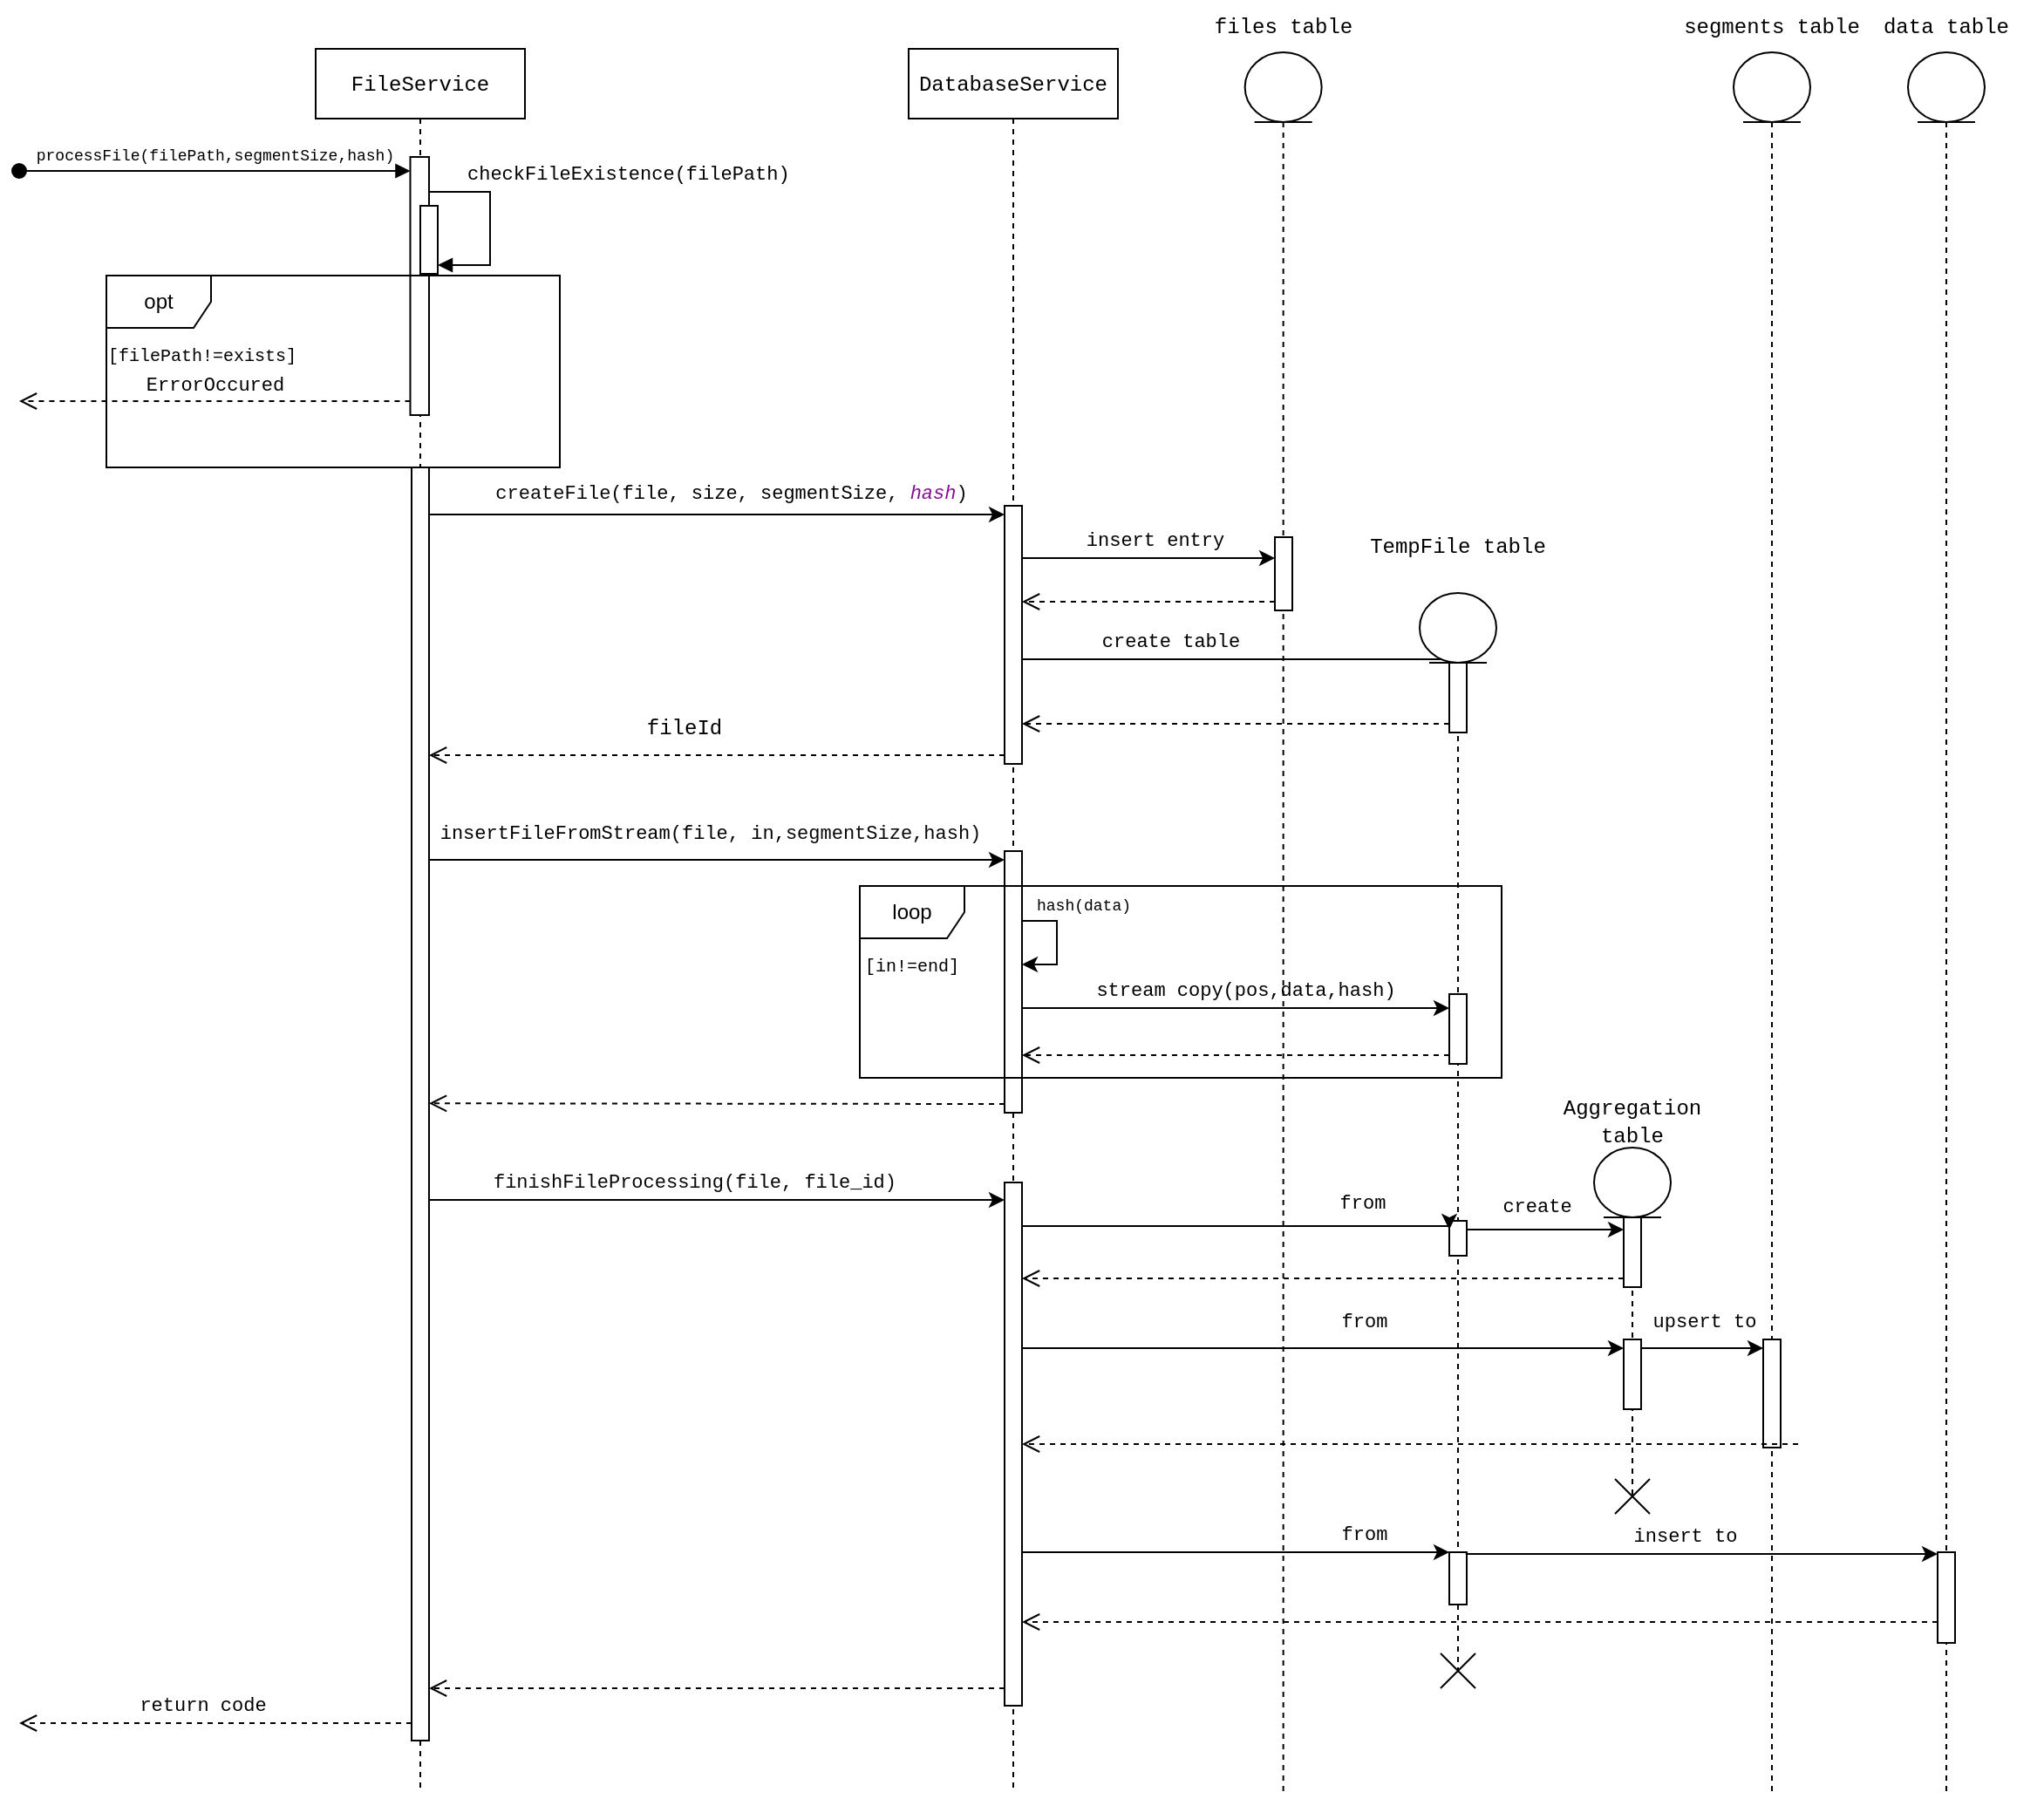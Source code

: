 <mxfile version="24.8.3">
  <diagram name="Page-1" id="FwckPDWDACkreD_5h-Wm">
    <mxGraphModel dx="2794" dy="1128" grid="1" gridSize="10" guides="1" tooltips="1" connect="1" arrows="1" fold="1" page="1" pageScale="1" pageWidth="850" pageHeight="1100" math="0" shadow="0">
      <root>
        <mxCell id="0" />
        <mxCell id="1" parent="0" />
        <mxCell id="CI8cioykrOdM-eLzi9sP-1" value="&lt;font face=&quot;Courier New&quot;&gt;FileService&lt;/font&gt;" style="shape=umlLifeline;perimeter=lifelinePerimeter;whiteSpace=wrap;html=1;container=0;dropTarget=0;collapsible=0;recursiveResize=0;outlineConnect=0;portConstraint=eastwest;newEdgeStyle={&quot;edgeStyle&quot;:&quot;elbowEdgeStyle&quot;,&quot;elbow&quot;:&quot;vertical&quot;,&quot;curved&quot;:0,&quot;rounded&quot;:0};" parent="1" vertex="1">
          <mxGeometry x="-650" y="48" width="120" height="1000" as="geometry" />
        </mxCell>
        <mxCell id="CI8cioykrOdM-eLzi9sP-2" value="" style="html=1;points=[];perimeter=orthogonalPerimeter;outlineConnect=0;targetShapes=umlLifeline;portConstraint=eastwest;newEdgeStyle={&quot;edgeStyle&quot;:&quot;elbowEdgeStyle&quot;,&quot;elbow&quot;:&quot;vertical&quot;,&quot;curved&quot;:0,&quot;rounded&quot;:0};" parent="CI8cioykrOdM-eLzi9sP-1" vertex="1">
          <mxGeometry x="55" y="240" width="10" height="730" as="geometry" />
        </mxCell>
        <mxCell id="CI8cioykrOdM-eLzi9sP-3" value="&lt;font style=&quot;font-size: 9px;&quot; face=&quot;Courier New&quot;&gt;processFile(filePath,segmentSize,&lt;/font&gt;&lt;span style=&quot;font-family: &amp;quot;Courier New&amp;quot;; font-size: 9px;&quot;&gt;hash&lt;/span&gt;&lt;font style=&quot;font-size: 9px;&quot; face=&quot;Courier New&quot;&gt;)&lt;/font&gt;" style="html=1;verticalAlign=bottom;startArrow=oval;endArrow=block;startSize=8;edgeStyle=elbowEdgeStyle;elbow=vertical;curved=0;rounded=0;" parent="CI8cioykrOdM-eLzi9sP-1" target="xQa--BsMh7kRlOGKM1sf-1" edge="1">
          <mxGeometry relative="1" as="geometry">
            <mxPoint x="-170" y="70" as="sourcePoint" />
            <Array as="points">
              <mxPoint x="-150" y="70" />
            </Array>
          </mxGeometry>
        </mxCell>
        <mxCell id="CI8cioykrOdM-eLzi9sP-5" value="&lt;font style=&quot;font-size: 11px;&quot; face=&quot;Courier New&quot;&gt;checkFileExistence(filePath)&lt;/font&gt;" style="html=1;align=left;spacingLeft=2;endArrow=block;rounded=0;edgeStyle=orthogonalEdgeStyle;curved=0;rounded=0;" parent="CI8cioykrOdM-eLzi9sP-1" source="xQa--BsMh7kRlOGKM1sf-1" target="CI8cioykrOdM-eLzi9sP-4" edge="1">
          <mxGeometry x="-0.664" y="10" relative="1" as="geometry">
            <mxPoint x="155" y="110" as="sourcePoint" />
            <Array as="points">
              <mxPoint x="100" y="82" />
              <mxPoint x="100" y="124" />
            </Array>
            <mxPoint x="150" y="160" as="targetPoint" />
            <mxPoint as="offset" />
          </mxGeometry>
        </mxCell>
        <mxCell id="xQa--BsMh7kRlOGKM1sf-1" value="" style="html=1;points=[];perimeter=orthogonalPerimeter;outlineConnect=0;targetShapes=umlLifeline;portConstraint=eastwest;newEdgeStyle={&quot;edgeStyle&quot;:&quot;elbowEdgeStyle&quot;,&quot;elbow&quot;:&quot;vertical&quot;,&quot;curved&quot;:0,&quot;rounded&quot;:0};" vertex="1" parent="CI8cioykrOdM-eLzi9sP-1">
          <mxGeometry x="54.24" y="62" width="10.76" height="148" as="geometry" />
        </mxCell>
        <mxCell id="CI8cioykrOdM-eLzi9sP-4" value="" style="html=1;points=[[0,0,0,0,5],[0,1,0,0,-5],[1,0,0,0,5],[1,1,0,0,-5]];perimeter=orthogonalPerimeter;outlineConnect=0;targetShapes=umlLifeline;portConstraint=eastwest;newEdgeStyle={&quot;curved&quot;:0,&quot;rounded&quot;:0};" parent="CI8cioykrOdM-eLzi9sP-1" vertex="1">
          <mxGeometry x="60" y="90" width="10" height="39" as="geometry" />
        </mxCell>
        <mxCell id="CI8cioykrOdM-eLzi9sP-6" value="&lt;font face=&quot;Courier New&quot;&gt;DatabaseService&lt;/font&gt;" style="shape=umlLifeline;perimeter=lifelinePerimeter;whiteSpace=wrap;html=1;container=0;dropTarget=0;collapsible=0;recursiveResize=0;outlineConnect=0;portConstraint=eastwest;newEdgeStyle={&quot;edgeStyle&quot;:&quot;elbowEdgeStyle&quot;,&quot;elbow&quot;:&quot;vertical&quot;,&quot;curved&quot;:0,&quot;rounded&quot;:0};" parent="1" vertex="1">
          <mxGeometry x="-310" y="48" width="120" height="1000" as="geometry" />
        </mxCell>
        <mxCell id="CI8cioykrOdM-eLzi9sP-7" value="" style="html=1;points=[[0,0,0,0,5],[0,1,0,0,-5],[1,0,0,0,5],[1,1,0,0,-5]];perimeter=orthogonalPerimeter;outlineConnect=0;targetShapes=umlLifeline;portConstraint=eastwest;newEdgeStyle={&quot;curved&quot;:0,&quot;rounded&quot;:0};" parent="CI8cioykrOdM-eLzi9sP-6" vertex="1">
          <mxGeometry x="55" y="262" width="10" height="148" as="geometry" />
        </mxCell>
        <mxCell id="CI8cioykrOdM-eLzi9sP-8" value="" style="html=1;points=[[0,0,0,0,5],[0,1,0,0,-5],[1,0,0,0,5],[1,1,0,0,-5]];perimeter=orthogonalPerimeter;outlineConnect=0;targetShapes=umlLifeline;portConstraint=eastwest;newEdgeStyle={&quot;curved&quot;:0,&quot;rounded&quot;:0};" parent="CI8cioykrOdM-eLzi9sP-6" vertex="1">
          <mxGeometry x="55" y="460" width="10" height="150" as="geometry" />
        </mxCell>
        <mxCell id="CI8cioykrOdM-eLzi9sP-9" style="edgeStyle=orthogonalEdgeStyle;rounded=0;orthogonalLoop=1;jettySize=auto;html=1;curved=0;exitX=1;exitY=0;exitDx=0;exitDy=5;exitPerimeter=0;" parent="CI8cioykrOdM-eLzi9sP-6" edge="1">
          <mxGeometry relative="1" as="geometry">
            <mxPoint x="65" y="500" as="sourcePoint" />
            <mxPoint x="65" y="525" as="targetPoint" />
            <Array as="points">
              <mxPoint x="85" y="500" />
              <mxPoint x="85" y="525" />
            </Array>
          </mxGeometry>
        </mxCell>
        <mxCell id="CI8cioykrOdM-eLzi9sP-10" value="&lt;font face=&quot;Courier New&quot; style=&quot;font-size: 9px;&quot;&gt;hash(data)&lt;/font&gt;" style="edgeLabel;html=1;align=center;verticalAlign=middle;resizable=0;points=[];labelBackgroundColor=none;" parent="CI8cioykrOdM-eLzi9sP-9" vertex="1" connectable="0">
          <mxGeometry x="-0.367" y="-1" relative="1" as="geometry">
            <mxPoint x="16" y="-11" as="offset" />
          </mxGeometry>
        </mxCell>
        <mxCell id="CI8cioykrOdM-eLzi9sP-11" value="" style="html=1;points=[[0,0,0,0,5],[0,1,0,0,-5],[1,0,0,0,5],[1,1,0,0,-5]];perimeter=orthogonalPerimeter;outlineConnect=0;targetShapes=umlLifeline;portConstraint=eastwest;newEdgeStyle={&quot;curved&quot;:0,&quot;rounded&quot;:0};" parent="CI8cioykrOdM-eLzi9sP-6" vertex="1">
          <mxGeometry x="55" y="650" width="10" height="300" as="geometry" />
        </mxCell>
        <mxCell id="CI8cioykrOdM-eLzi9sP-12" value="" style="shape=umlLifeline;perimeter=lifelinePerimeter;whiteSpace=wrap;html=1;container=1;dropTarget=0;collapsible=0;recursiveResize=0;outlineConnect=0;portConstraint=eastwest;newEdgeStyle={&quot;curved&quot;:0,&quot;rounded&quot;:0};participant=umlEntity;size=40;" parent="1" vertex="1">
          <mxGeometry x="163" y="50" width="44" height="1000" as="geometry" />
        </mxCell>
        <mxCell id="CI8cioykrOdM-eLzi9sP-13" value="" style="html=1;points=[[0,0,0,0,5],[0,1,0,0,-5],[1,0,0,0,5],[1,1,0,0,-5]];perimeter=orthogonalPerimeter;outlineConnect=0;targetShapes=umlLifeline;portConstraint=eastwest;newEdgeStyle={&quot;curved&quot;:0,&quot;rounded&quot;:0};" parent="CI8cioykrOdM-eLzi9sP-12" vertex="1">
          <mxGeometry x="17" y="738" width="10" height="62" as="geometry" />
        </mxCell>
        <mxCell id="CI8cioykrOdM-eLzi9sP-14" value="&lt;span style=&quot;font-family: &amp;quot;Courier New&amp;quot;;&quot;&gt;segments table&lt;/span&gt;" style="text;html=1;align=center;verticalAlign=middle;whiteSpace=wrap;rounded=0;" parent="1" vertex="1">
          <mxGeometry x="130" y="20" width="110" height="30" as="geometry" />
        </mxCell>
        <mxCell id="CI8cioykrOdM-eLzi9sP-15" value="&lt;font size=&quot;1&quot; face=&quot;Courier New&quot;&gt;[filePath!=exists]&lt;/font&gt;" style="text;html=1;align=center;verticalAlign=middle;whiteSpace=wrap;rounded=0;" parent="1" vertex="1">
          <mxGeometry x="-770" y="208" width="110" height="30" as="geometry" />
        </mxCell>
        <mxCell id="CI8cioykrOdM-eLzi9sP-16" value="opt" style="shape=umlFrame;whiteSpace=wrap;html=1;pointerEvents=0;" parent="1" vertex="1">
          <mxGeometry x="-770" y="178" width="260" height="110" as="geometry" />
        </mxCell>
        <mxCell id="CI8cioykrOdM-eLzi9sP-17" value="&lt;font face=&quot;Courier New&quot; style=&quot;font-size: 11px;&quot;&gt;ErrorOccured&lt;/font&gt;" style="html=1;verticalAlign=bottom;endArrow=open;dashed=1;endSize=8;curved=0;rounded=0;" parent="1" source="xQa--BsMh7kRlOGKM1sf-1" edge="1">
          <mxGeometry relative="1" as="geometry">
            <mxPoint x="-600" y="268" as="sourcePoint" />
            <mxPoint x="-820" y="250" as="targetPoint" />
          </mxGeometry>
        </mxCell>
        <mxCell id="CI8cioykrOdM-eLzi9sP-18" style="edgeStyle=elbowEdgeStyle;rounded=0;orthogonalLoop=1;jettySize=auto;html=1;elbow=vertical;curved=0;entryX=0;entryY=0;entryDx=0;entryDy=5;entryPerimeter=0;" parent="1" source="CI8cioykrOdM-eLzi9sP-2" target="CI8cioykrOdM-eLzi9sP-7" edge="1">
          <mxGeometry relative="1" as="geometry" />
        </mxCell>
        <mxCell id="CI8cioykrOdM-eLzi9sP-19" value="&lt;font style=&quot;font-weight: normal; font-size: 11px;&quot; face=&quot;Courier New&quot;&gt;&lt;span style=&quot;color: rgb(8, 8, 8); text-align: left;&quot;&gt;createFile(&lt;/span&gt;&lt;span style=&quot;text-align: left;&quot;&gt;file&lt;/span&gt;&lt;span style=&quot;color: rgb(8, 8, 8); text-align: left;&quot;&gt;,&amp;nbsp;&lt;/span&gt;&lt;span style=&quot;text-align: left;&quot;&gt;size&lt;/span&gt;&lt;span style=&quot;color: rgb(8, 8, 8); text-align: left;&quot;&gt;,&amp;nbsp;&lt;/span&gt;&lt;span style=&quot;text-align: left;&quot;&gt;segmentSize&lt;/span&gt;&lt;span style=&quot;color: rgb(8, 8, 8); text-align: left;&quot;&gt;,&amp;nbsp;&lt;/span&gt;&lt;span style=&quot;text-align: left; color: rgb(135, 16, 148); font-style: italic;&quot;&gt;hash&lt;/span&gt;&lt;span style=&quot;color: rgb(8, 8, 8); text-align: left;&quot;&gt;)&lt;/span&gt;&lt;/font&gt;" style="edgeLabel;html=1;align=center;verticalAlign=middle;resizable=0;points=[];fontFamily=Helvetica;fontSize=11;fontColor=default;labelBackgroundColor=none;autosize=1;fillColor=none;gradientColor=none;fontStyle=1" parent="CI8cioykrOdM-eLzi9sP-18" vertex="1" connectable="0">
          <mxGeometry x="0.208" y="2" width="290" height="30" relative="1" as="geometry">
            <mxPoint x="-172" y="-25" as="offset" />
          </mxGeometry>
        </mxCell>
        <mxCell id="CI8cioykrOdM-eLzi9sP-20" value="" style="shape=umlLifeline;perimeter=lifelinePerimeter;whiteSpace=wrap;html=1;container=1;dropTarget=0;collapsible=0;recursiveResize=0;outlineConnect=0;portConstraint=eastwest;newEdgeStyle={&quot;curved&quot;:0,&quot;rounded&quot;:0};participant=umlEntity;size=40;" parent="1" vertex="1">
          <mxGeometry x="-117.17" y="50" width="44" height="1000" as="geometry" />
        </mxCell>
        <mxCell id="CI8cioykrOdM-eLzi9sP-21" value="" style="html=1;points=[[0,0,0,0,5],[0,1,0,0,-5],[1,0,0,0,5],[1,1,0,0,-5]];perimeter=orthogonalPerimeter;outlineConnect=0;targetShapes=umlLifeline;portConstraint=eastwest;newEdgeStyle={&quot;curved&quot;:0,&quot;rounded&quot;:0};" parent="CI8cioykrOdM-eLzi9sP-20" vertex="1">
          <mxGeometry x="17.17" y="278" width="10" height="42" as="geometry" />
        </mxCell>
        <mxCell id="CI8cioykrOdM-eLzi9sP-22" value="&lt;font face=&quot;Courier New&quot;&gt;files table&lt;/font&gt;" style="text;html=1;align=center;verticalAlign=middle;whiteSpace=wrap;rounded=0;" parent="1" vertex="1">
          <mxGeometry x="-138.0" y="20" width="85.66" height="30" as="geometry" />
        </mxCell>
        <mxCell id="CI8cioykrOdM-eLzi9sP-23" value="" style="shape=umlLifeline;perimeter=lifelinePerimeter;whiteSpace=wrap;html=1;container=1;dropTarget=0;collapsible=0;recursiveResize=0;outlineConnect=0;portConstraint=eastwest;newEdgeStyle={&quot;curved&quot;:0,&quot;rounded&quot;:0};participant=umlEntity;size=40;" parent="1" vertex="1">
          <mxGeometry x="263.0" y="50" width="44" height="1000" as="geometry" />
        </mxCell>
        <mxCell id="CI8cioykrOdM-eLzi9sP-25" value="&lt;span style=&quot;font-family: &amp;quot;Courier New&amp;quot;;&quot;&gt;data table&lt;/span&gt;" style="text;html=1;align=center;verticalAlign=middle;whiteSpace=wrap;rounded=0;" parent="1" vertex="1">
          <mxGeometry x="230.0" y="20" width="110" height="30" as="geometry" />
        </mxCell>
        <mxCell id="CI8cioykrOdM-eLzi9sP-26" style="edgeStyle=orthogonalEdgeStyle;rounded=0;orthogonalLoop=1;jettySize=auto;html=1;curved=0;" parent="1" source="CI8cioykrOdM-eLzi9sP-7" target="CI8cioykrOdM-eLzi9sP-21" edge="1">
          <mxGeometry relative="1" as="geometry">
            <Array as="points">
              <mxPoint x="-140" y="340" />
              <mxPoint x="-140" y="340" />
            </Array>
            <mxPoint x="-265" y="338.0" as="sourcePoint" />
            <mxPoint x="-100" y="338.0" as="targetPoint" />
          </mxGeometry>
        </mxCell>
        <mxCell id="CI8cioykrOdM-eLzi9sP-27" value="&lt;font style=&quot;font-weight: normal; font-size: 11px;&quot; face=&quot;Courier New&quot;&gt;insert entry&lt;/font&gt;" style="edgeLabel;html=1;align=center;verticalAlign=middle;resizable=0;points=[];labelBackgroundColor=none;fontStyle=1" parent="CI8cioykrOdM-eLzi9sP-26" vertex="1" connectable="0">
          <mxGeometry x="-0.102" y="-1" relative="1" as="geometry">
            <mxPoint x="11" y="-11" as="offset" />
          </mxGeometry>
        </mxCell>
        <mxCell id="CI8cioykrOdM-eLzi9sP-28" style="edgeStyle=orthogonalEdgeStyle;rounded=0;orthogonalLoop=1;jettySize=auto;html=1;curved=0;" parent="1" source="CI8cioykrOdM-eLzi9sP-7" target="CI8cioykrOdM-eLzi9sP-31" edge="1">
          <mxGeometry relative="1" as="geometry">
            <mxPoint x="-220" y="398" as="sourcePoint" />
            <mxPoint x="10.0" y="388" as="targetPoint" />
            <Array as="points">
              <mxPoint x="-210" y="398" />
              <mxPoint x="-210" y="398" />
            </Array>
          </mxGeometry>
        </mxCell>
        <mxCell id="CI8cioykrOdM-eLzi9sP-29" value="&lt;font style=&quot;font-size: 11px; font-weight: normal;&quot; face=&quot;Courier New&quot;&gt;create table&lt;/font&gt;" style="edgeLabel;html=1;align=center;verticalAlign=middle;resizable=0;points=[];labelBackgroundColor=none;fontStyle=1" parent="CI8cioykrOdM-eLzi9sP-28" vertex="1" connectable="0">
          <mxGeometry x="-0.32" y="-1" relative="1" as="geometry">
            <mxPoint x="-1" y="-11" as="offset" />
          </mxGeometry>
        </mxCell>
        <mxCell id="CI8cioykrOdM-eLzi9sP-30" value="" style="shape=umlLifeline;perimeter=lifelinePerimeter;whiteSpace=wrap;html=1;container=1;dropTarget=0;collapsible=0;recursiveResize=0;outlineConnect=0;portConstraint=eastwest;newEdgeStyle={&quot;curved&quot;:0,&quot;rounded&quot;:0};participant=umlEntity;size=40;" parent="1" vertex="1">
          <mxGeometry x="-17" y="360" width="44" height="620" as="geometry" />
        </mxCell>
        <mxCell id="CI8cioykrOdM-eLzi9sP-31" value="" style="html=1;points=[[0,0,0,0,5],[0,1,0,0,-5],[1,0,0,0,5],[1,1,0,0,-5]];perimeter=orthogonalPerimeter;outlineConnect=0;targetShapes=umlLifeline;portConstraint=eastwest;newEdgeStyle={&quot;curved&quot;:0,&quot;rounded&quot;:0};" parent="CI8cioykrOdM-eLzi9sP-30" vertex="1">
          <mxGeometry x="17" y="40" width="10" height="40" as="geometry" />
        </mxCell>
        <mxCell id="CI8cioykrOdM-eLzi9sP-32" value="" style="html=1;points=[[0,0,0,0,5],[0,1,0,0,-5],[1,0,0,0,5],[1,1,0,0,-5]];perimeter=orthogonalPerimeter;outlineConnect=0;targetShapes=umlLifeline;portConstraint=eastwest;newEdgeStyle={&quot;curved&quot;:0,&quot;rounded&quot;:0};" parent="CI8cioykrOdM-eLzi9sP-30" vertex="1">
          <mxGeometry x="17" y="230" width="10" height="40" as="geometry" />
        </mxCell>
        <mxCell id="CI8cioykrOdM-eLzi9sP-33" value="" style="html=1;points=[[0,0,0,0,5],[0,1,0,0,-5],[1,0,0,0,5],[1,1,0,0,-5]];perimeter=orthogonalPerimeter;outlineConnect=0;targetShapes=umlLifeline;portConstraint=eastwest;newEdgeStyle={&quot;curved&quot;:0,&quot;rounded&quot;:0};" parent="CI8cioykrOdM-eLzi9sP-30" vertex="1">
          <mxGeometry x="17" y="360" width="10" height="20" as="geometry" />
        </mxCell>
        <mxCell id="CI8cioykrOdM-eLzi9sP-34" value="" style="html=1;points=[[0,0,0,0,5],[0,1,0,0,-5],[1,0,0,0,5],[1,1,0,0,-5]];perimeter=orthogonalPerimeter;outlineConnect=0;targetShapes=umlLifeline;portConstraint=eastwest;newEdgeStyle={&quot;curved&quot;:0,&quot;rounded&quot;:0};" parent="CI8cioykrOdM-eLzi9sP-30" vertex="1">
          <mxGeometry x="17" y="550" width="10" height="30" as="geometry" />
        </mxCell>
        <mxCell id="CI8cioykrOdM-eLzi9sP-35" value="&lt;font face=&quot;Courier New&quot;&gt;TempFile table&lt;/font&gt;" style="text;html=1;align=center;verticalAlign=middle;whiteSpace=wrap;rounded=0;" parent="1" vertex="1">
          <mxGeometry x="-50" y="318" width="110" height="30" as="geometry" />
        </mxCell>
        <mxCell id="CI8cioykrOdM-eLzi9sP-36" value="" style="shape=umlDestroy;html=1;" parent="1" vertex="1">
          <mxGeometry x="-5" y="968" width="20" height="20" as="geometry" />
        </mxCell>
        <mxCell id="CI8cioykrOdM-eLzi9sP-37" value="" style="html=1;verticalAlign=bottom;endArrow=open;dashed=1;endSize=8;curved=0;rounded=0;exitX=0;exitY=1;exitDx=0;exitDy=-5;exitPerimeter=0;" parent="1" source="CI8cioykrOdM-eLzi9sP-31" target="CI8cioykrOdM-eLzi9sP-7" edge="1">
          <mxGeometry relative="1" as="geometry">
            <mxPoint x="50" y="498" as="sourcePoint" />
            <mxPoint x="-30" y="498" as="targetPoint" />
          </mxGeometry>
        </mxCell>
        <mxCell id="CI8cioykrOdM-eLzi9sP-38" value="" style="html=1;verticalAlign=bottom;endArrow=open;dashed=1;endSize=8;curved=0;rounded=0;exitX=0;exitY=1;exitDx=0;exitDy=-5;exitPerimeter=0;" parent="1" source="CI8cioykrOdM-eLzi9sP-21" target="CI8cioykrOdM-eLzi9sP-7" edge="1">
          <mxGeometry relative="1" as="geometry">
            <mxPoint x="10" y="413" as="sourcePoint" />
            <mxPoint x="-275" y="413" as="targetPoint" />
          </mxGeometry>
        </mxCell>
        <mxCell id="CI8cioykrOdM-eLzi9sP-39" value="" style="html=1;verticalAlign=bottom;endArrow=open;dashed=1;endSize=8;curved=0;rounded=0;exitX=0;exitY=1;exitDx=0;exitDy=-5;exitPerimeter=0;" parent="1" source="CI8cioykrOdM-eLzi9sP-7" target="CI8cioykrOdM-eLzi9sP-2" edge="1">
          <mxGeometry relative="1" as="geometry">
            <mxPoint x="10" y="443" as="sourcePoint" />
            <mxPoint x="-275" y="443" as="targetPoint" />
          </mxGeometry>
        </mxCell>
        <mxCell id="CI8cioykrOdM-eLzi9sP-40" value="&lt;font style=&quot;font-weight: normal; font-size: 12px;&quot; face=&quot;Courier New&quot;&gt;fileId&lt;/font&gt;" style="edgeLabel;html=1;align=center;verticalAlign=middle;resizable=0;points=[];labelBackgroundColor=none;fontStyle=1" parent="CI8cioykrOdM-eLzi9sP-39" vertex="1" connectable="0">
          <mxGeometry x="0.939" y="-5" relative="1" as="geometry">
            <mxPoint x="136" y="-10" as="offset" />
          </mxGeometry>
        </mxCell>
        <mxCell id="CI8cioykrOdM-eLzi9sP-41" style="edgeStyle=elbowEdgeStyle;rounded=0;orthogonalLoop=1;jettySize=auto;html=1;elbow=vertical;curved=0;entryX=0;entryY=0;entryDx=0;entryDy=5;entryPerimeter=0;" parent="1" source="CI8cioykrOdM-eLzi9sP-2" target="CI8cioykrOdM-eLzi9sP-8" edge="1">
          <mxGeometry relative="1" as="geometry" />
        </mxCell>
        <mxCell id="CI8cioykrOdM-eLzi9sP-42" value="&lt;pre style=&quot;color: rgb(8, 8, 8); text-align: left;&quot;&gt;&lt;font face=&quot;Courier New&quot; style=&quot;font-weight: normal; font-size: 11px;&quot;&gt;&lt;span style=&quot;color: rgb(0, 0, 0);&quot;&gt;insertFileFromStream&lt;/span&gt;(&lt;span style=&quot;color: rgb(0, 0, 0);&quot;&gt;file&lt;/span&gt;,&lt;font style=&quot;&quot;&gt; &lt;span style=&quot;color: rgb(0, 0, 0);&quot;&gt;in,&lt;/span&gt;&lt;/font&gt;segmentSize,hash)&lt;/font&gt;&lt;/pre&gt;" style="edgeLabel;html=1;align=center;verticalAlign=middle;resizable=0;points=[];labelBackgroundColor=none;fontStyle=1" parent="CI8cioykrOdM-eLzi9sP-41" vertex="1" connectable="0">
          <mxGeometry x="-0.422" y="-2" relative="1" as="geometry">
            <mxPoint x="65" y="-17" as="offset" />
          </mxGeometry>
        </mxCell>
        <mxCell id="CI8cioykrOdM-eLzi9sP-43" value="&lt;font size=&quot;1&quot; face=&quot;Courier New&quot;&gt;[in!=end]&lt;/font&gt;" style="text;html=1;align=center;verticalAlign=middle;whiteSpace=wrap;rounded=0;" parent="1" vertex="1">
          <mxGeometry x="-338" y="558" width="60" height="30" as="geometry" />
        </mxCell>
        <mxCell id="CI8cioykrOdM-eLzi9sP-44" style="edgeStyle=orthogonalEdgeStyle;rounded=0;orthogonalLoop=1;jettySize=auto;html=1;curved=0;" parent="1" source="CI8cioykrOdM-eLzi9sP-8" target="CI8cioykrOdM-eLzi9sP-32" edge="1">
          <mxGeometry relative="1" as="geometry">
            <mxPoint x="-260" y="558" as="sourcePoint" />
            <mxPoint x="5" y="558" as="targetPoint" />
            <Array as="points">
              <mxPoint x="-130" y="598" />
              <mxPoint x="-130" y="598" />
            </Array>
          </mxGeometry>
        </mxCell>
        <mxCell id="CI8cioykrOdM-eLzi9sP-45" value="&lt;font style=&quot;font-weight: normal; font-size: 11px;&quot; face=&quot;Courier New&quot;&gt;stream copy(pos,data,hash)&lt;/font&gt;" style="edgeLabel;html=1;align=center;verticalAlign=middle;resizable=0;points=[];labelBackgroundColor=none;fontStyle=1" parent="CI8cioykrOdM-eLzi9sP-44" vertex="1" connectable="0">
          <mxGeometry x="-0.19" y="-1" relative="1" as="geometry">
            <mxPoint x="29" y="-11" as="offset" />
          </mxGeometry>
        </mxCell>
        <mxCell id="CI8cioykrOdM-eLzi9sP-46" value="" style="html=1;verticalAlign=bottom;endArrow=open;dashed=1;endSize=8;curved=0;rounded=0;exitX=0;exitY=1;exitDx=0;exitDy=-5;exitPerimeter=0;" parent="1" source="CI8cioykrOdM-eLzi9sP-32" target="CI8cioykrOdM-eLzi9sP-8" edge="1">
          <mxGeometry relative="1" as="geometry">
            <mxPoint x="-5" y="578" as="sourcePoint" />
            <mxPoint x="-270" y="578" as="targetPoint" />
          </mxGeometry>
        </mxCell>
        <mxCell id="CI8cioykrOdM-eLzi9sP-47" style="edgeStyle=elbowEdgeStyle;rounded=0;orthogonalLoop=1;jettySize=auto;html=1;elbow=vertical;curved=0;" parent="1" target="CI8cioykrOdM-eLzi9sP-11" edge="1">
          <mxGeometry relative="1" as="geometry">
            <mxPoint x="-420" y="678.18" as="targetPoint" />
            <mxPoint x="-585" y="677.998" as="sourcePoint" />
            <Array as="points">
              <mxPoint x="-430" y="708" />
            </Array>
          </mxGeometry>
        </mxCell>
        <mxCell id="CI8cioykrOdM-eLzi9sP-48" value="loop" style="shape=umlFrame;whiteSpace=wrap;html=1;pointerEvents=0;" parent="1" vertex="1">
          <mxGeometry x="-338" y="528" width="368" height="110" as="geometry" />
        </mxCell>
        <mxCell id="CI8cioykrOdM-eLzi9sP-49" value="" style="html=1;verticalAlign=bottom;endArrow=open;dashed=1;endSize=8;curved=0;rounded=0;exitX=0;exitY=1;exitDx=0;exitDy=-5;exitPerimeter=0;" parent="1" source="CI8cioykrOdM-eLzi9sP-8" edge="1">
          <mxGeometry relative="1" as="geometry">
            <mxPoint x="-320" y="652.64" as="sourcePoint" />
            <mxPoint x="-585" y="652.64" as="targetPoint" />
          </mxGeometry>
        </mxCell>
        <mxCell id="CI8cioykrOdM-eLzi9sP-50" value="&lt;pre style=&quot;color: rgb(8, 8, 8); text-align: left;&quot;&gt;&lt;font face=&quot;Courier New&quot; style=&quot;font-size: 11px;&quot;&gt;finishFileProcessing(&lt;span style=&quot;color: rgb(0, 0, 0);&quot;&gt;file&lt;/span&gt;, &lt;span style=&quot;color: rgb(0, 0, 0);&quot;&gt;file_id&lt;/span&gt;)&lt;/font&gt;&lt;/pre&gt;" style="edgeLabel;html=1;align=center;verticalAlign=middle;resizable=0;points=[];labelBackgroundColor=none;fontStyle=0" parent="CI8cioykrOdM-eLzi9sP-49" vertex="1" connectable="0">
          <mxGeometry x="0.291" y="-3" relative="1" as="geometry">
            <mxPoint x="35" y="48" as="offset" />
          </mxGeometry>
        </mxCell>
        <mxCell id="CI8cioykrOdM-eLzi9sP-51" style="edgeStyle=orthogonalEdgeStyle;rounded=0;orthogonalLoop=1;jettySize=auto;html=1;curved=0;entryX=0;entryY=0;entryDx=0;entryDy=5;entryPerimeter=0;" parent="1" source="CI8cioykrOdM-eLzi9sP-11" target="CI8cioykrOdM-eLzi9sP-33" edge="1">
          <mxGeometry relative="1" as="geometry">
            <mxPoint x="-20" y="728" as="targetPoint" />
            <Array as="points">
              <mxPoint x="-190" y="723" />
              <mxPoint x="-190" y="723" />
            </Array>
          </mxGeometry>
        </mxCell>
        <mxCell id="CI8cioykrOdM-eLzi9sP-52" value="&lt;font style=&quot;font-weight: normal; font-size: 11px;&quot; face=&quot;Courier New&quot;&gt;from&lt;/font&gt;" style="edgeLabel;html=1;align=center;verticalAlign=middle;resizable=0;points=[];labelBackgroundColor=none;fontStyle=1" parent="CI8cioykrOdM-eLzi9sP-51" vertex="1" connectable="0">
          <mxGeometry x="-0.245" relative="1" as="geometry">
            <mxPoint x="102" y="-13" as="offset" />
          </mxGeometry>
        </mxCell>
        <mxCell id="CI8cioykrOdM-eLzi9sP-53" style="edgeStyle=orthogonalEdgeStyle;rounded=0;orthogonalLoop=1;jettySize=auto;html=1;curved=0;exitX=1;exitY=0;exitDx=0;exitDy=5;exitPerimeter=0;" parent="1" source="CI8cioykrOdM-eLzi9sP-33" target="CI8cioykrOdM-eLzi9sP-63" edge="1">
          <mxGeometry relative="1" as="geometry">
            <Array as="points">
              <mxPoint x="80" y="725" />
              <mxPoint x="80" y="725" />
            </Array>
          </mxGeometry>
        </mxCell>
        <mxCell id="CI8cioykrOdM-eLzi9sP-74" value="&lt;font face=&quot;Courier New&quot;&gt;create&lt;/font&gt;" style="edgeLabel;html=1;align=center;verticalAlign=middle;resizable=0;points=[];" parent="CI8cioykrOdM-eLzi9sP-53" vertex="1" connectable="0">
          <mxGeometry x="-0.448" y="-1" relative="1" as="geometry">
            <mxPoint x="15" y="-14" as="offset" />
          </mxGeometry>
        </mxCell>
        <mxCell id="CI8cioykrOdM-eLzi9sP-54" value="" style="html=1;verticalAlign=bottom;endArrow=open;dashed=1;endSize=8;curved=0;rounded=0;exitX=0;exitY=1;exitDx=0;exitDy=-5;exitPerimeter=0;" parent="1" source="CI8cioykrOdM-eLzi9sP-63" target="CI8cioykrOdM-eLzi9sP-11" edge="1">
          <mxGeometry relative="1" as="geometry">
            <mxPoint x="10" y="633" as="sourcePoint" />
            <mxPoint x="-255" y="633" as="targetPoint" />
          </mxGeometry>
        </mxCell>
        <mxCell id="CI8cioykrOdM-eLzi9sP-55" style="edgeStyle=orthogonalEdgeStyle;rounded=0;orthogonalLoop=1;jettySize=auto;html=1;curved=0;entryX=0;entryY=0;entryDx=0;entryDy=5;entryPerimeter=0;" parent="1" source="CI8cioykrOdM-eLzi9sP-11" target="CI8cioykrOdM-eLzi9sP-64" edge="1">
          <mxGeometry relative="1" as="geometry">
            <mxPoint x="60" y="828.0" as="targetPoint" />
            <Array as="points">
              <mxPoint x="-180" y="793" />
              <mxPoint x="-180" y="793" />
            </Array>
          </mxGeometry>
        </mxCell>
        <mxCell id="CI8cioykrOdM-eLzi9sP-56" value="&lt;font face=&quot;Courier New&quot; style=&quot;font-size: 11px; font-weight: normal;&quot;&gt;from&lt;/font&gt;" style="edgeLabel;html=1;align=center;verticalAlign=middle;resizable=0;points=[];labelBackgroundColor=none;fontStyle=1" parent="CI8cioykrOdM-eLzi9sP-55" vertex="1" connectable="0">
          <mxGeometry x="0.086" relative="1" as="geometry">
            <mxPoint x="8" y="-15" as="offset" />
          </mxGeometry>
        </mxCell>
        <mxCell id="CI8cioykrOdM-eLzi9sP-57" style="edgeStyle=orthogonalEdgeStyle;rounded=0;orthogonalLoop=1;jettySize=auto;html=1;curved=0;exitX=1;exitY=0;exitDx=0;exitDy=5;exitPerimeter=0;entryX=0;entryY=0;entryDx=0;entryDy=5;entryPerimeter=0;fontFamily=Helvetica;fontSize=11;fontColor=default;labelBackgroundColor=none;resizable=0;" parent="1" source="CI8cioykrOdM-eLzi9sP-64" target="CI8cioykrOdM-eLzi9sP-13" edge="1">
          <mxGeometry relative="1" as="geometry" />
        </mxCell>
        <mxCell id="CI8cioykrOdM-eLzi9sP-58" value="&lt;span style=&quot;font-family: &amp;quot;Courier New&amp;quot;; font-weight: 400;&quot;&gt;upsert to&lt;/span&gt;" style="edgeLabel;html=1;align=center;verticalAlign=middle;resizable=0;points=[];fontFamily=Helvetica;fontSize=11;fontColor=default;labelBackgroundColor=none;autosize=1;fillColor=none;gradientColor=none;fontStyle=1" parent="CI8cioykrOdM-eLzi9sP-57" vertex="1" connectable="0">
          <mxGeometry x="-0.016" y="-3" width="80" height="30" relative="1" as="geometry">
            <mxPoint x="-39" y="-33" as="offset" />
          </mxGeometry>
        </mxCell>
        <mxCell id="CI8cioykrOdM-eLzi9sP-59" value="" style="html=1;verticalAlign=bottom;endArrow=open;dashed=1;endSize=8;curved=0;rounded=0;" parent="1" target="CI8cioykrOdM-eLzi9sP-11" edge="1">
          <mxGeometry relative="1" as="geometry">
            <mxPoint x="200" y="848.0" as="sourcePoint" />
            <mxPoint x="-250" y="850" as="targetPoint" />
          </mxGeometry>
        </mxCell>
        <mxCell id="CI8cioykrOdM-eLzi9sP-60" value="" style="shape=umlLifeline;perimeter=lifelinePerimeter;whiteSpace=wrap;html=1;container=1;dropTarget=0;collapsible=0;recursiveResize=0;outlineConnect=0;portConstraint=eastwest;newEdgeStyle={&quot;curved&quot;:0,&quot;rounded&quot;:0};participant=umlEntity;size=40;" parent="1" vertex="1">
          <mxGeometry x="83" y="678" width="44" height="200" as="geometry" />
        </mxCell>
        <mxCell id="CI8cioykrOdM-eLzi9sP-61" value="&lt;font face=&quot;Courier New&quot;&gt;Aggregation table&lt;/font&gt;" style="text;html=1;align=center;verticalAlign=middle;whiteSpace=wrap;rounded=0;" parent="1" vertex="1">
          <mxGeometry x="50" y="648" width="110" height="30" as="geometry" />
        </mxCell>
        <mxCell id="CI8cioykrOdM-eLzi9sP-62" value="" style="shape=umlDestroy;html=1;" parent="1" vertex="1">
          <mxGeometry x="95" y="868" width="20" height="20" as="geometry" />
        </mxCell>
        <mxCell id="CI8cioykrOdM-eLzi9sP-63" value="" style="html=1;points=[[0,0,0,0,5],[0,1,0,0,-5],[1,0,0,0,5],[1,1,0,0,-5]];perimeter=orthogonalPerimeter;outlineConnect=0;targetShapes=umlLifeline;portConstraint=eastwest;newEdgeStyle={&quot;curved&quot;:0,&quot;rounded&quot;:0};" parent="1" vertex="1">
          <mxGeometry x="100" y="718" width="10" height="40" as="geometry" />
        </mxCell>
        <mxCell id="CI8cioykrOdM-eLzi9sP-64" value="" style="html=1;points=[[0,0,0,0,5],[0,1,0,0,-5],[1,0,0,0,5],[1,1,0,0,-5]];perimeter=orthogonalPerimeter;outlineConnect=0;targetShapes=umlLifeline;portConstraint=eastwest;newEdgeStyle={&quot;curved&quot;:0,&quot;rounded&quot;:0};" parent="1" vertex="1">
          <mxGeometry x="100" y="788" width="10" height="40" as="geometry" />
        </mxCell>
        <mxCell id="CI8cioykrOdM-eLzi9sP-65" style="edgeStyle=orthogonalEdgeStyle;rounded=0;orthogonalLoop=1;jettySize=auto;html=1;curved=0;fontFamily=Helvetica;fontSize=11;fontColor=default;labelBackgroundColor=none;autosize=1;resizable=0;" parent="1" target="CI8cioykrOdM-eLzi9sP-34" edge="1">
          <mxGeometry relative="1" as="geometry">
            <Array as="points">
              <mxPoint x="-245" y="910" />
            </Array>
            <mxPoint x="-245" y="920.0" as="sourcePoint" />
            <mxPoint y="922" as="targetPoint" />
          </mxGeometry>
        </mxCell>
        <mxCell id="CI8cioykrOdM-eLzi9sP-77" value="&lt;font face=&quot;Courier New&quot;&gt;from&lt;/font&gt;" style="edgeLabel;html=1;align=center;verticalAlign=middle;resizable=0;points=[];" parent="CI8cioykrOdM-eLzi9sP-65" vertex="1" connectable="0">
          <mxGeometry x="0.47" y="-4" relative="1" as="geometry">
            <mxPoint x="18" y="-14" as="offset" />
          </mxGeometry>
        </mxCell>
        <mxCell id="CI8cioykrOdM-eLzi9sP-66" style="edgeStyle=orthogonalEdgeStyle;rounded=0;orthogonalLoop=1;jettySize=auto;html=1;curved=0;fontFamily=Helvetica;fontSize=11;fontColor=default;labelBackgroundColor=none;autosize=1;resizable=0;" parent="1" target="CI8cioykrOdM-eLzi9sP-24" edge="1">
          <mxGeometry relative="1" as="geometry">
            <Array as="points">
              <mxPoint x="10" y="911" />
            </Array>
            <mxPoint x="9.93" y="909.999" as="sourcePoint" />
            <mxPoint x="324.1" y="921.94" as="targetPoint" />
          </mxGeometry>
        </mxCell>
        <mxCell id="CI8cioykrOdM-eLzi9sP-67" value="&lt;font face=&quot;Courier New&quot; style=&quot;font-weight: normal; font-size: 11px;&quot;&gt;insert to&lt;/font&gt;" style="edgeLabel;html=1;align=center;verticalAlign=middle;resizable=0;points=[];fontFamily=Helvetica;fontSize=11;fontColor=default;labelBackgroundColor=none;autosize=1;fillColor=none;gradientColor=none;fontStyle=1" parent="CI8cioykrOdM-eLzi9sP-66" vertex="1" connectable="0">
          <mxGeometry x="-0.147" width="80" height="30" relative="1" as="geometry">
            <mxPoint x="-29" y="-25" as="offset" />
          </mxGeometry>
        </mxCell>
        <mxCell id="CI8cioykrOdM-eLzi9sP-68" value="" style="html=1;verticalAlign=bottom;endArrow=open;dashed=1;endSize=8;curved=0;rounded=0;" parent="1" source="CI8cioykrOdM-eLzi9sP-24" edge="1">
          <mxGeometry relative="1" as="geometry">
            <mxPoint x="324.17" y="950.0" as="sourcePoint" />
            <mxPoint x="-245" y="950" as="targetPoint" />
          </mxGeometry>
        </mxCell>
        <mxCell id="CI8cioykrOdM-eLzi9sP-69" value="" style="html=1;verticalAlign=bottom;endArrow=open;dashed=1;endSize=8;curved=0;rounded=0;" parent="1" source="CI8cioykrOdM-eLzi9sP-11" edge="1">
          <mxGeometry relative="1" as="geometry">
            <mxPoint x="-275" y="988.0" as="sourcePoint" />
            <mxPoint x="-585" y="988.0" as="targetPoint" />
          </mxGeometry>
        </mxCell>
        <mxCell id="CI8cioykrOdM-eLzi9sP-70" value="" style="html=1;verticalAlign=bottom;endArrow=open;dashed=1;endSize=8;curved=0;rounded=0;" parent="1" edge="1">
          <mxGeometry relative="1" as="geometry">
            <mxPoint x="-595" y="1008.0" as="sourcePoint" />
            <mxPoint x="-820" y="1008" as="targetPoint" />
          </mxGeometry>
        </mxCell>
        <mxCell id="CI8cioykrOdM-eLzi9sP-71" value="&lt;font style=&quot;font-size: 11px;&quot; face=&quot;Courier New&quot;&gt;return code&lt;/font&gt;" style="edgeLabel;html=1;align=center;verticalAlign=middle;resizable=0;points=[];fontStyle=0" parent="CI8cioykrOdM-eLzi9sP-70" vertex="1" connectable="0">
          <mxGeometry x="0.061" y="-4" relative="1" as="geometry">
            <mxPoint x="-1" y="-6" as="offset" />
          </mxGeometry>
        </mxCell>
        <mxCell id="CI8cioykrOdM-eLzi9sP-75" value="" style="html=1;verticalAlign=bottom;endArrow=open;dashed=1;endSize=8;curved=0;rounded=0;" parent="1" target="CI8cioykrOdM-eLzi9sP-24" edge="1">
          <mxGeometry relative="1" as="geometry">
            <mxPoint x="280.0" y="940" as="sourcePoint" />
            <mxPoint x="-289.17" y="940" as="targetPoint" />
          </mxGeometry>
        </mxCell>
        <mxCell id="CI8cioykrOdM-eLzi9sP-24" value="" style="html=1;points=[[0,0,0,0,5],[0,1,0,0,-5],[1,0,0,0,5],[1,1,0,0,-5]];perimeter=orthogonalPerimeter;outlineConnect=0;targetShapes=umlLifeline;portConstraint=eastwest;newEdgeStyle={&quot;curved&quot;:0,&quot;rounded&quot;:0};" parent="1" vertex="1">
          <mxGeometry x="280.0" y="910" width="10" height="52" as="geometry" />
        </mxCell>
      </root>
    </mxGraphModel>
  </diagram>
</mxfile>

